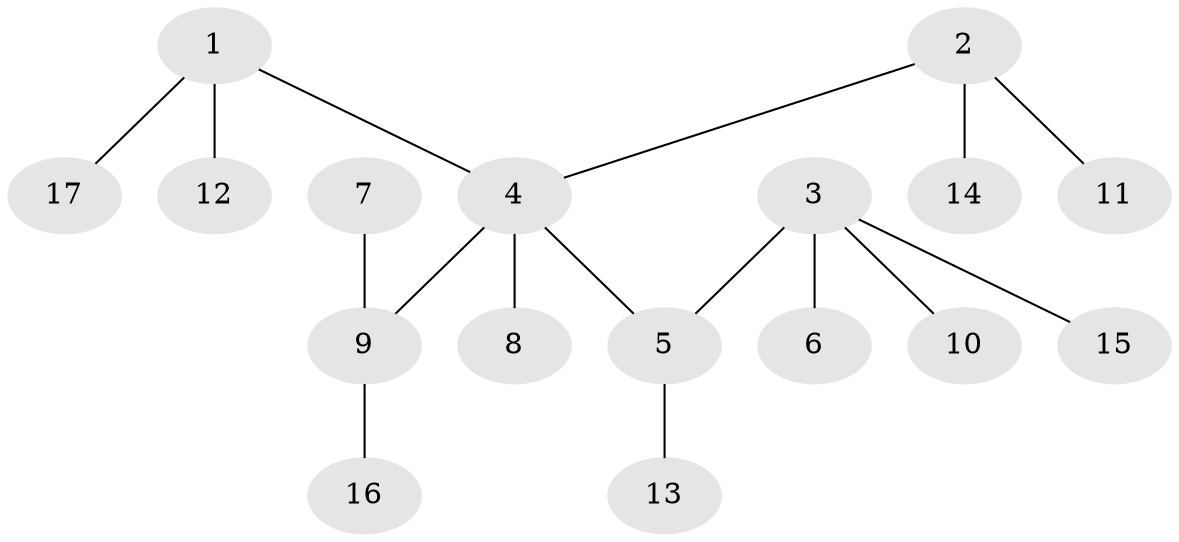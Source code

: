 // original degree distribution, {3: 0.18518518518518517, 6: 0.018518518518518517, 2: 0.3333333333333333, 7: 0.018518518518518517, 1: 0.42592592592592593, 4: 0.018518518518518517}
// Generated by graph-tools (version 1.1) at 2025/37/03/04/25 23:37:25]
// undirected, 17 vertices, 16 edges
graph export_dot {
  node [color=gray90,style=filled];
  1;
  2;
  3;
  4;
  5;
  6;
  7;
  8;
  9;
  10;
  11;
  12;
  13;
  14;
  15;
  16;
  17;
  1 -- 4 [weight=1.0];
  1 -- 12 [weight=1.0];
  1 -- 17 [weight=1.0];
  2 -- 4 [weight=1.0];
  2 -- 11 [weight=1.0];
  2 -- 14 [weight=1.0];
  3 -- 5 [weight=1.0];
  3 -- 6 [weight=1.0];
  3 -- 10 [weight=1.0];
  3 -- 15 [weight=1.0];
  4 -- 5 [weight=1.0];
  4 -- 8 [weight=1.0];
  4 -- 9 [weight=1.0];
  5 -- 13 [weight=1.0];
  7 -- 9 [weight=1.0];
  9 -- 16 [weight=1.0];
}
